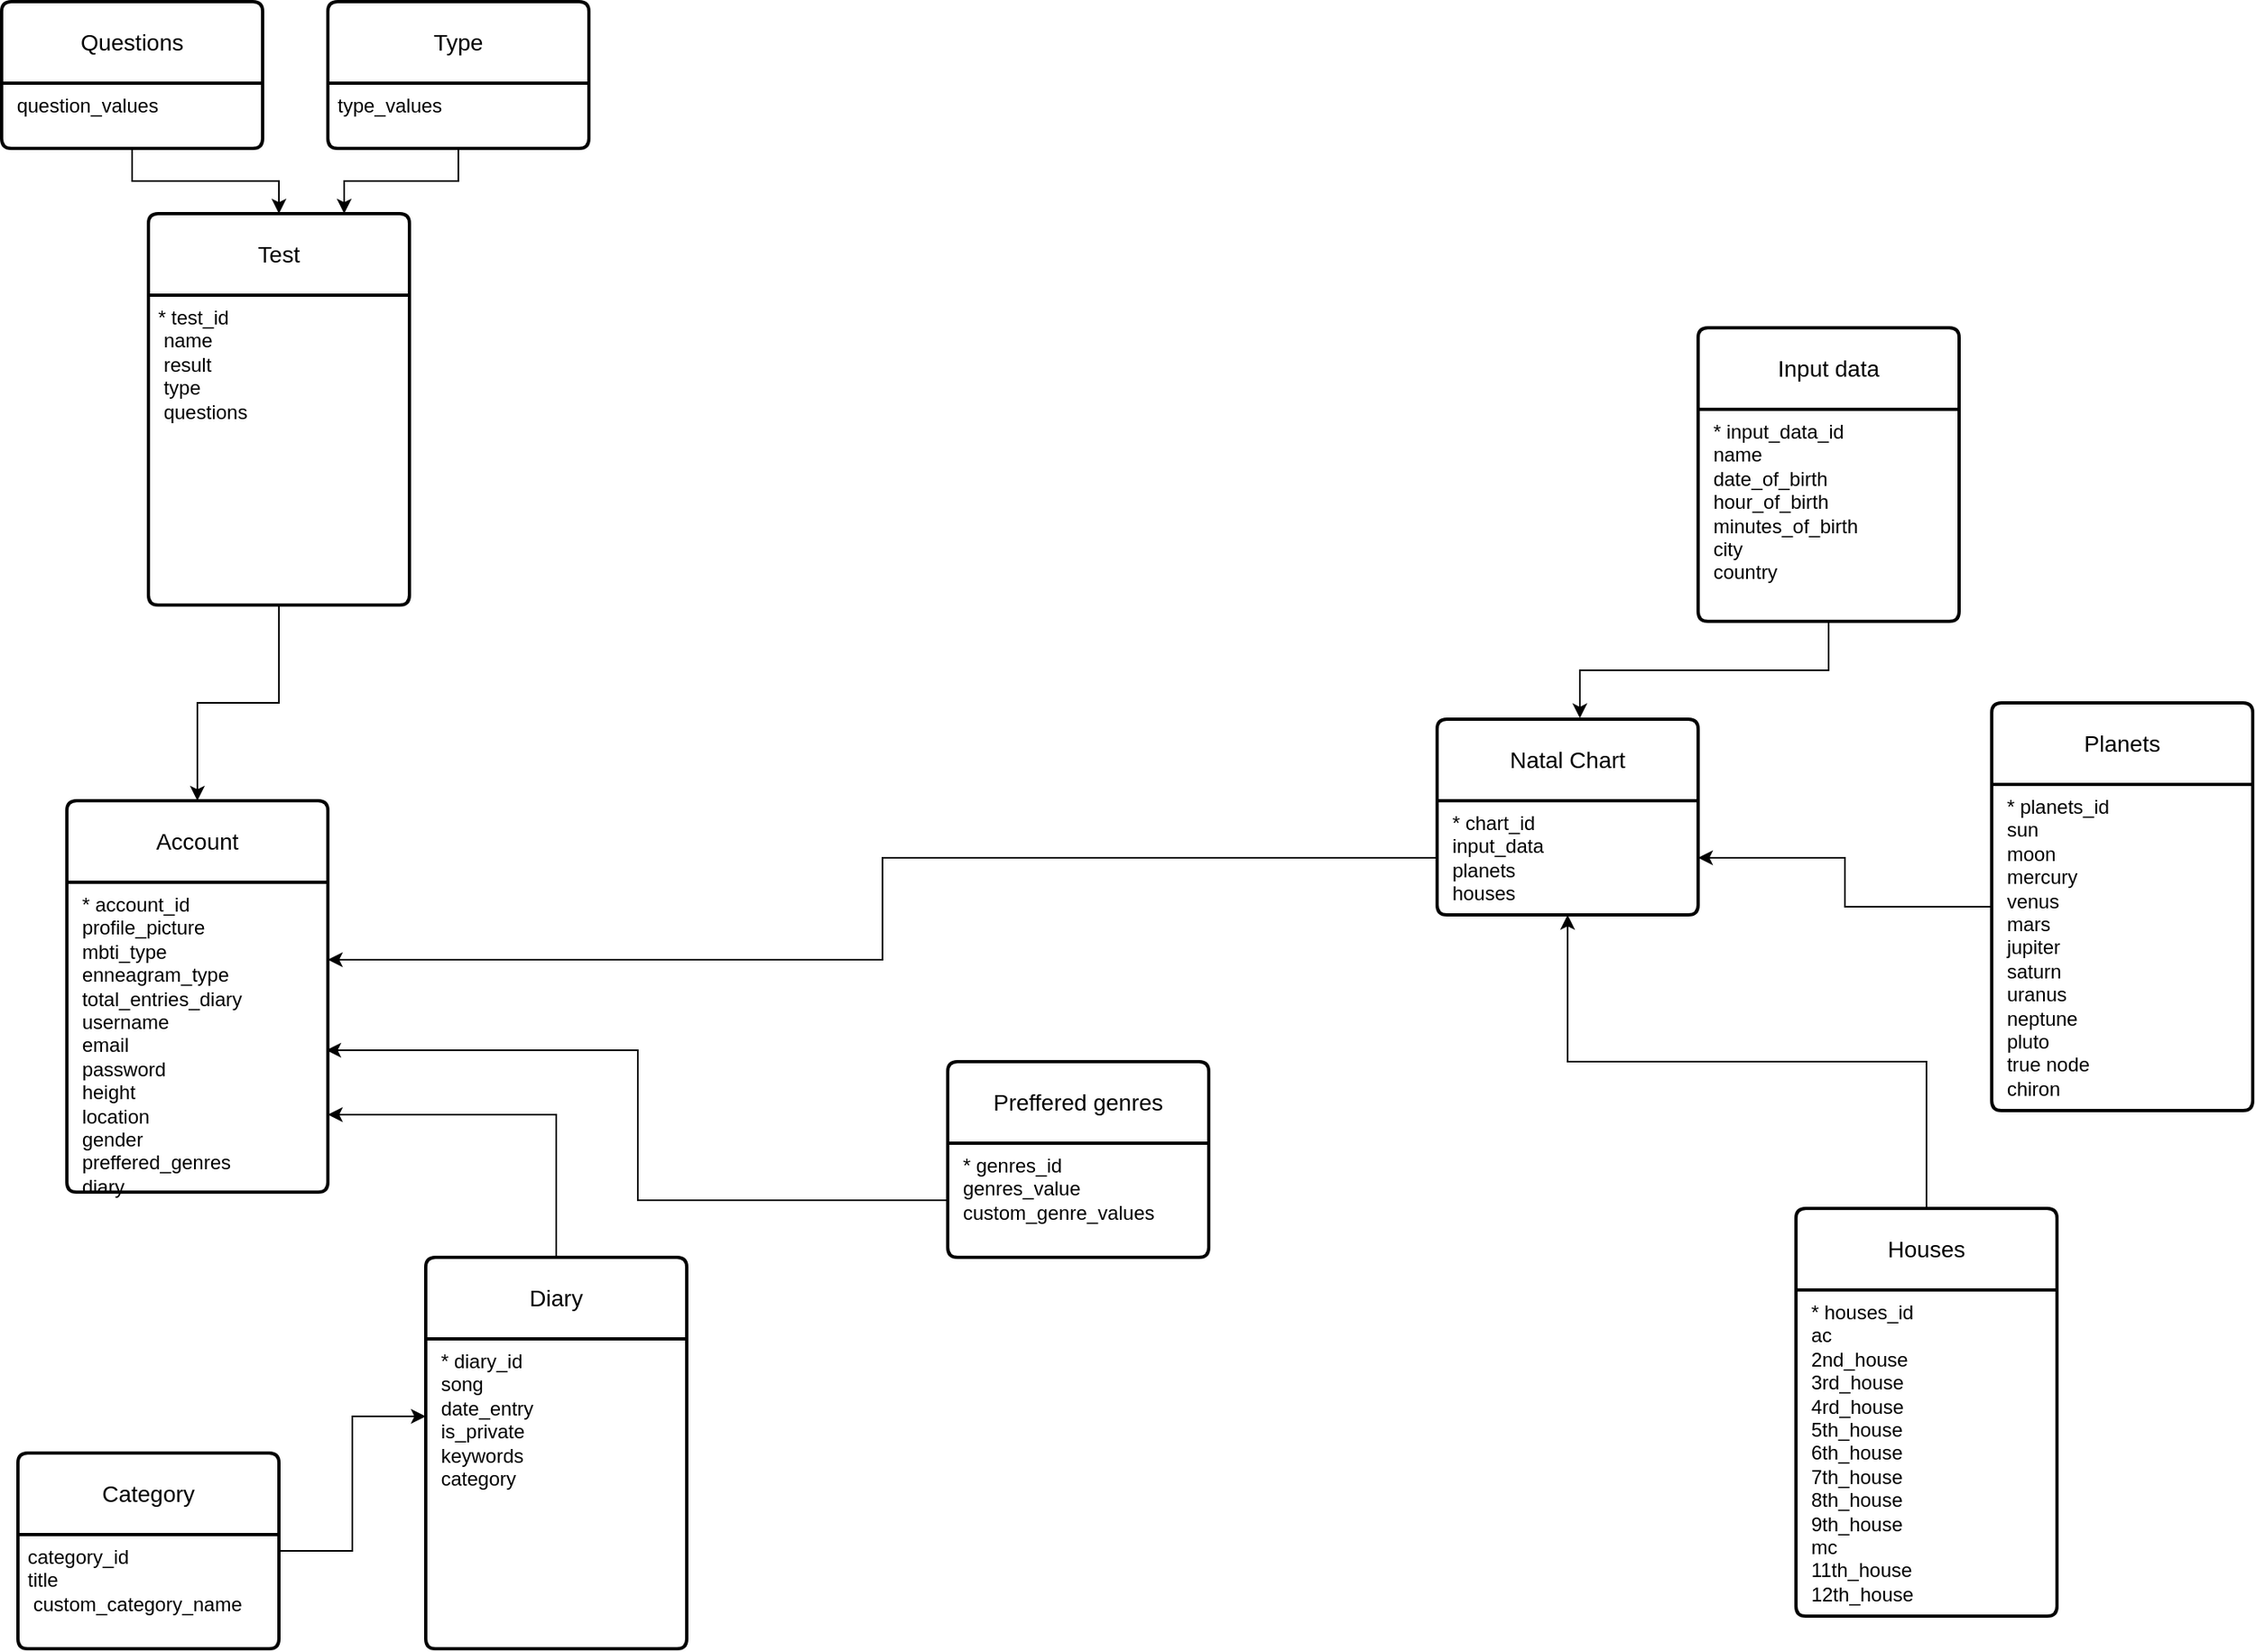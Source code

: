 <mxfile version="22.0.5" type="device">
  <diagram name="Page-1" id="bRZ6F-nB27XoYW5e7wPn">
    <mxGraphModel dx="2931" dy="2929" grid="1" gridSize="10" guides="1" tooltips="1" connect="1" arrows="1" fold="1" page="1" pageScale="1" pageWidth="850" pageHeight="1100" math="0" shadow="0">
      <root>
        <mxCell id="0" />
        <mxCell id="1" parent="0" />
        <mxCell id="ZGIWBaHDreJYfOl1StQV-6" value="Account" style="swimlane;childLayout=stackLayout;horizontal=1;startSize=50;horizontalStack=0;rounded=1;fontSize=14;fontStyle=0;strokeWidth=2;resizeParent=0;resizeLast=1;shadow=0;dashed=0;align=center;arcSize=4;whiteSpace=wrap;html=1;" vertex="1" parent="1">
          <mxGeometry x="160" y="290" width="160" height="240" as="geometry" />
        </mxCell>
        <mxCell id="ZGIWBaHDreJYfOl1StQV-7" value="&amp;nbsp;* account_id&lt;br&gt;&amp;nbsp;profile_picture&lt;br&gt;&amp;nbsp;mbti_type&lt;br&gt;&amp;nbsp;enneagram_type&lt;br&gt;&amp;nbsp;total_entries_diary&lt;br&gt;&amp;nbsp;username&lt;br&gt;&amp;nbsp;email&lt;br&gt;&amp;nbsp;password&lt;br&gt;&amp;nbsp;height&lt;br&gt;&amp;nbsp;location&lt;br&gt;&amp;nbsp;gender&lt;br&gt;&amp;nbsp;preffered_genres&lt;br&gt;&amp;nbsp;diary" style="align=left;strokeColor=none;fillColor=none;spacingLeft=4;fontSize=12;verticalAlign=top;resizable=0;rotatable=0;part=1;html=1;" vertex="1" parent="ZGIWBaHDreJYfOl1StQV-6">
          <mxGeometry y="50" width="160" height="190" as="geometry" />
        </mxCell>
        <mxCell id="ZGIWBaHDreJYfOl1StQV-27" style="edgeStyle=orthogonalEdgeStyle;rounded=0;orthogonalLoop=1;jettySize=auto;html=1;exitX=0.5;exitY=0;exitDx=0;exitDy=0;entryX=1;entryY=0.75;entryDx=0;entryDy=0;" edge="1" parent="1" source="ZGIWBaHDreJYfOl1StQV-8" target="ZGIWBaHDreJYfOl1StQV-7">
          <mxGeometry relative="1" as="geometry" />
        </mxCell>
        <mxCell id="ZGIWBaHDreJYfOl1StQV-8" value="Diary" style="swimlane;childLayout=stackLayout;horizontal=1;startSize=50;horizontalStack=0;rounded=1;fontSize=14;fontStyle=0;strokeWidth=2;resizeParent=0;resizeLast=1;shadow=0;dashed=0;align=center;arcSize=4;whiteSpace=wrap;html=1;" vertex="1" parent="1">
          <mxGeometry x="380" y="570" width="160" height="240" as="geometry" />
        </mxCell>
        <mxCell id="ZGIWBaHDreJYfOl1StQV-9" value="&amp;nbsp;* diary_id&lt;br&gt;&amp;nbsp;song&lt;br&gt;&amp;nbsp;date_entry&lt;br&gt;&amp;nbsp;is_private&lt;br&gt;&amp;nbsp;keywords&lt;br&gt;&amp;nbsp;category" style="align=left;strokeColor=none;fillColor=none;spacingLeft=4;fontSize=12;verticalAlign=top;resizable=0;rotatable=0;part=1;html=1;" vertex="1" parent="ZGIWBaHDreJYfOl1StQV-8">
          <mxGeometry y="50" width="160" height="190" as="geometry" />
        </mxCell>
        <mxCell id="ZGIWBaHDreJYfOl1StQV-10" value="Test" style="swimlane;childLayout=stackLayout;horizontal=1;startSize=50;horizontalStack=0;rounded=1;fontSize=14;fontStyle=0;strokeWidth=2;resizeParent=0;resizeLast=1;shadow=0;dashed=0;align=center;arcSize=4;whiteSpace=wrap;html=1;" vertex="1" parent="1">
          <mxGeometry x="210" y="-70" width="160" height="240" as="geometry" />
        </mxCell>
        <mxCell id="ZGIWBaHDreJYfOl1StQV-11" value="* test_id&lt;br&gt;&amp;nbsp;name&lt;br&gt;&amp;nbsp;result&lt;br&gt;&amp;nbsp;type&lt;br&gt;&amp;nbsp;questions" style="align=left;strokeColor=none;fillColor=none;spacingLeft=4;fontSize=12;verticalAlign=top;resizable=0;rotatable=0;part=1;html=1;" vertex="1" parent="ZGIWBaHDreJYfOl1StQV-10">
          <mxGeometry y="50" width="160" height="190" as="geometry" />
        </mxCell>
        <mxCell id="ZGIWBaHDreJYfOl1StQV-16" value="Questions" style="swimlane;childLayout=stackLayout;horizontal=1;startSize=50;horizontalStack=0;rounded=1;fontSize=14;fontStyle=0;strokeWidth=2;resizeParent=0;resizeLast=1;shadow=0;dashed=0;align=center;arcSize=4;whiteSpace=wrap;html=1;" vertex="1" parent="1">
          <mxGeometry x="120" y="-200" width="160" height="90" as="geometry" />
        </mxCell>
        <mxCell id="ZGIWBaHDreJYfOl1StQV-17" value="&amp;nbsp;question_values&lt;br&gt;&amp;nbsp;" style="align=left;strokeColor=none;fillColor=none;spacingLeft=4;fontSize=12;verticalAlign=top;resizable=0;rotatable=0;part=1;html=1;" vertex="1" parent="ZGIWBaHDreJYfOl1StQV-16">
          <mxGeometry y="50" width="160" height="40" as="geometry" />
        </mxCell>
        <mxCell id="ZGIWBaHDreJYfOl1StQV-28" style="edgeStyle=orthogonalEdgeStyle;rounded=0;orthogonalLoop=1;jettySize=auto;html=1;entryX=0.75;entryY=0;entryDx=0;entryDy=0;" edge="1" parent="1" source="ZGIWBaHDreJYfOl1StQV-20" target="ZGIWBaHDreJYfOl1StQV-10">
          <mxGeometry relative="1" as="geometry" />
        </mxCell>
        <mxCell id="ZGIWBaHDreJYfOl1StQV-20" value="Type" style="swimlane;childLayout=stackLayout;horizontal=1;startSize=50;horizontalStack=0;rounded=1;fontSize=14;fontStyle=0;strokeWidth=2;resizeParent=0;resizeLast=1;shadow=0;dashed=0;align=center;arcSize=4;whiteSpace=wrap;html=1;" vertex="1" parent="1">
          <mxGeometry x="320" y="-200" width="160" height="90" as="geometry" />
        </mxCell>
        <mxCell id="ZGIWBaHDreJYfOl1StQV-21" value="type_values" style="align=left;strokeColor=none;fillColor=none;spacingLeft=4;fontSize=12;verticalAlign=top;resizable=0;rotatable=0;part=1;html=1;" vertex="1" parent="ZGIWBaHDreJYfOl1StQV-20">
          <mxGeometry y="50" width="160" height="40" as="geometry" />
        </mxCell>
        <mxCell id="ZGIWBaHDreJYfOl1StQV-26" style="edgeStyle=orthogonalEdgeStyle;rounded=0;orthogonalLoop=1;jettySize=auto;html=1;entryX=0;entryY=0.25;entryDx=0;entryDy=0;" edge="1" parent="1" source="ZGIWBaHDreJYfOl1StQV-24" target="ZGIWBaHDreJYfOl1StQV-9">
          <mxGeometry relative="1" as="geometry" />
        </mxCell>
        <mxCell id="ZGIWBaHDreJYfOl1StQV-24" value="Category" style="swimlane;childLayout=stackLayout;horizontal=1;startSize=50;horizontalStack=0;rounded=1;fontSize=14;fontStyle=0;strokeWidth=2;resizeParent=0;resizeLast=1;shadow=0;dashed=0;align=center;arcSize=4;whiteSpace=wrap;html=1;" vertex="1" parent="1">
          <mxGeometry x="130" y="690" width="160" height="120" as="geometry" />
        </mxCell>
        <mxCell id="ZGIWBaHDreJYfOl1StQV-25" value="category_id&amp;nbsp;&lt;br&gt;title&lt;br&gt;&amp;nbsp;custom_category_name" style="align=left;strokeColor=none;fillColor=none;spacingLeft=4;fontSize=12;verticalAlign=top;resizable=0;rotatable=0;part=1;html=1;" vertex="1" parent="ZGIWBaHDreJYfOl1StQV-24">
          <mxGeometry y="50" width="160" height="70" as="geometry" />
        </mxCell>
        <mxCell id="ZGIWBaHDreJYfOl1StQV-29" style="edgeStyle=orthogonalEdgeStyle;rounded=0;orthogonalLoop=1;jettySize=auto;html=1;exitX=0.5;exitY=1;exitDx=0;exitDy=0;entryX=0.5;entryY=0;entryDx=0;entryDy=0;" edge="1" parent="1" source="ZGIWBaHDreJYfOl1StQV-17" target="ZGIWBaHDreJYfOl1StQV-10">
          <mxGeometry relative="1" as="geometry" />
        </mxCell>
        <mxCell id="ZGIWBaHDreJYfOl1StQV-30" style="edgeStyle=orthogonalEdgeStyle;rounded=0;orthogonalLoop=1;jettySize=auto;html=1;exitX=0.5;exitY=1;exitDx=0;exitDy=0;entryX=0.5;entryY=0;entryDx=0;entryDy=0;" edge="1" parent="1" source="ZGIWBaHDreJYfOl1StQV-11" target="ZGIWBaHDreJYfOl1StQV-6">
          <mxGeometry relative="1" as="geometry" />
        </mxCell>
        <mxCell id="ZGIWBaHDreJYfOl1StQV-31" value="Preffered genres" style="swimlane;childLayout=stackLayout;horizontal=1;startSize=50;horizontalStack=0;rounded=1;fontSize=14;fontStyle=0;strokeWidth=2;resizeParent=0;resizeLast=1;shadow=0;dashed=0;align=center;arcSize=4;whiteSpace=wrap;html=1;" vertex="1" parent="1">
          <mxGeometry x="700" y="450" width="160" height="120" as="geometry" />
        </mxCell>
        <mxCell id="ZGIWBaHDreJYfOl1StQV-32" value="&amp;nbsp;* genres_id&amp;nbsp;&lt;br&gt;&amp;nbsp;genres_value&lt;br&gt;&amp;nbsp;custom_genre_values" style="align=left;strokeColor=none;fillColor=none;spacingLeft=4;fontSize=12;verticalAlign=top;resizable=0;rotatable=0;part=1;html=1;" vertex="1" parent="ZGIWBaHDreJYfOl1StQV-31">
          <mxGeometry y="50" width="160" height="70" as="geometry" />
        </mxCell>
        <mxCell id="ZGIWBaHDreJYfOl1StQV-33" style="edgeStyle=orthogonalEdgeStyle;rounded=0;orthogonalLoop=1;jettySize=auto;html=1;entryX=0.994;entryY=0.542;entryDx=0;entryDy=0;entryPerimeter=0;" edge="1" parent="1" source="ZGIWBaHDreJYfOl1StQV-32" target="ZGIWBaHDreJYfOl1StQV-7">
          <mxGeometry relative="1" as="geometry" />
        </mxCell>
        <mxCell id="ZGIWBaHDreJYfOl1StQV-34" value="Natal Chart" style="swimlane;childLayout=stackLayout;horizontal=1;startSize=50;horizontalStack=0;rounded=1;fontSize=14;fontStyle=0;strokeWidth=2;resizeParent=0;resizeLast=1;shadow=0;dashed=0;align=center;arcSize=4;whiteSpace=wrap;html=1;" vertex="1" parent="1">
          <mxGeometry x="1000" y="240" width="160" height="120" as="geometry" />
        </mxCell>
        <mxCell id="ZGIWBaHDreJYfOl1StQV-35" value="&amp;nbsp;* chart_id&lt;br&gt;&amp;nbsp;input_data&lt;br&gt;&amp;nbsp;planets&lt;br&gt;&amp;nbsp;houses" style="align=left;strokeColor=none;fillColor=none;spacingLeft=4;fontSize=12;verticalAlign=top;resizable=0;rotatable=0;part=1;html=1;" vertex="1" parent="ZGIWBaHDreJYfOl1StQV-34">
          <mxGeometry y="50" width="160" height="70" as="geometry" />
        </mxCell>
        <mxCell id="ZGIWBaHDreJYfOl1StQV-36" value="Input data" style="swimlane;childLayout=stackLayout;horizontal=1;startSize=50;horizontalStack=0;rounded=1;fontSize=14;fontStyle=0;strokeWidth=2;resizeParent=0;resizeLast=1;shadow=0;dashed=0;align=center;arcSize=4;whiteSpace=wrap;html=1;" vertex="1" parent="1">
          <mxGeometry x="1160" width="160" height="180" as="geometry" />
        </mxCell>
        <mxCell id="ZGIWBaHDreJYfOl1StQV-37" value="&amp;nbsp;* input_data_id&lt;br&gt;&amp;nbsp;name&lt;br&gt;&amp;nbsp;date_of_birth&lt;br&gt;&amp;nbsp;hour_of_birth&lt;br&gt;&amp;nbsp;minutes_of_birth&lt;br&gt;&amp;nbsp;city&lt;br&gt;&amp;nbsp;country" style="align=left;strokeColor=none;fillColor=none;spacingLeft=4;fontSize=12;verticalAlign=top;resizable=0;rotatable=0;part=1;html=1;" vertex="1" parent="ZGIWBaHDreJYfOl1StQV-36">
          <mxGeometry y="50" width="160" height="130" as="geometry" />
        </mxCell>
        <mxCell id="ZGIWBaHDreJYfOl1StQV-38" style="edgeStyle=orthogonalEdgeStyle;rounded=0;orthogonalLoop=1;jettySize=auto;html=1;entryX=0.547;entryY=-0.005;entryDx=0;entryDy=0;entryPerimeter=0;" edge="1" parent="1" source="ZGIWBaHDreJYfOl1StQV-37" target="ZGIWBaHDreJYfOl1StQV-34">
          <mxGeometry relative="1" as="geometry" />
        </mxCell>
        <mxCell id="ZGIWBaHDreJYfOl1StQV-41" style="edgeStyle=orthogonalEdgeStyle;rounded=0;orthogonalLoop=1;jettySize=auto;html=1;entryX=1;entryY=0.5;entryDx=0;entryDy=0;" edge="1" parent="1" source="ZGIWBaHDreJYfOl1StQV-39" target="ZGIWBaHDreJYfOl1StQV-35">
          <mxGeometry relative="1" as="geometry" />
        </mxCell>
        <mxCell id="ZGIWBaHDreJYfOl1StQV-39" value="Planets" style="swimlane;childLayout=stackLayout;horizontal=1;startSize=50;horizontalStack=0;rounded=1;fontSize=14;fontStyle=0;strokeWidth=2;resizeParent=0;resizeLast=1;shadow=0;dashed=0;align=center;arcSize=4;whiteSpace=wrap;html=1;" vertex="1" parent="1">
          <mxGeometry x="1340" y="230" width="160" height="250" as="geometry" />
        </mxCell>
        <mxCell id="ZGIWBaHDreJYfOl1StQV-40" value="&amp;nbsp;* planets_id&lt;br&gt;&amp;nbsp;sun&lt;br&gt;&amp;nbsp;moon&lt;br&gt;&amp;nbsp;mercury&lt;br&gt;&amp;nbsp;venus&lt;br&gt;&amp;nbsp;mars&lt;br&gt;&amp;nbsp;jupiter&lt;br&gt;&amp;nbsp;saturn&lt;br&gt;&amp;nbsp;uranus&lt;br&gt;&amp;nbsp;neptune&lt;br&gt;&amp;nbsp;pluto&lt;br&gt;&amp;nbsp;true node&lt;br&gt;&amp;nbsp;chiron" style="align=left;strokeColor=none;fillColor=none;spacingLeft=4;fontSize=12;verticalAlign=top;resizable=0;rotatable=0;part=1;html=1;" vertex="1" parent="ZGIWBaHDreJYfOl1StQV-39">
          <mxGeometry y="50" width="160" height="200" as="geometry" />
        </mxCell>
        <mxCell id="ZGIWBaHDreJYfOl1StQV-44" style="edgeStyle=orthogonalEdgeStyle;rounded=0;orthogonalLoop=1;jettySize=auto;html=1;exitX=0.5;exitY=0;exitDx=0;exitDy=0;entryX=0.5;entryY=1;entryDx=0;entryDy=0;" edge="1" parent="1" source="ZGIWBaHDreJYfOl1StQV-42" target="ZGIWBaHDreJYfOl1StQV-35">
          <mxGeometry relative="1" as="geometry" />
        </mxCell>
        <mxCell id="ZGIWBaHDreJYfOl1StQV-42" value="Houses" style="swimlane;childLayout=stackLayout;horizontal=1;startSize=50;horizontalStack=0;rounded=1;fontSize=14;fontStyle=0;strokeWidth=2;resizeParent=0;resizeLast=1;shadow=0;dashed=0;align=center;arcSize=4;whiteSpace=wrap;html=1;" vertex="1" parent="1">
          <mxGeometry x="1220" y="540" width="160" height="250" as="geometry" />
        </mxCell>
        <mxCell id="ZGIWBaHDreJYfOl1StQV-43" value="&amp;nbsp;* houses_id&lt;br&gt;&amp;nbsp;ac&lt;br&gt;&amp;nbsp;2nd_house&lt;br&gt;&amp;nbsp;3rd_house&lt;br&gt;&amp;nbsp;4rd_house&lt;br&gt;&amp;nbsp;5th_house&lt;br&gt;&amp;nbsp;6th_house&lt;br&gt;&amp;nbsp;7th_house&lt;br&gt;&amp;nbsp;8th_house&lt;br&gt;&amp;nbsp;9th_house&lt;br&gt;&amp;nbsp;mc&lt;br&gt;&amp;nbsp;11th_house&lt;br&gt;&amp;nbsp;12th_house" style="align=left;strokeColor=none;fillColor=none;spacingLeft=4;fontSize=12;verticalAlign=top;resizable=0;rotatable=0;part=1;html=1;" vertex="1" parent="ZGIWBaHDreJYfOl1StQV-42">
          <mxGeometry y="50" width="160" height="200" as="geometry" />
        </mxCell>
        <mxCell id="ZGIWBaHDreJYfOl1StQV-45" style="edgeStyle=orthogonalEdgeStyle;rounded=0;orthogonalLoop=1;jettySize=auto;html=1;entryX=1;entryY=0.25;entryDx=0;entryDy=0;" edge="1" parent="1" source="ZGIWBaHDreJYfOl1StQV-35" target="ZGIWBaHDreJYfOl1StQV-7">
          <mxGeometry relative="1" as="geometry" />
        </mxCell>
      </root>
    </mxGraphModel>
  </diagram>
</mxfile>
